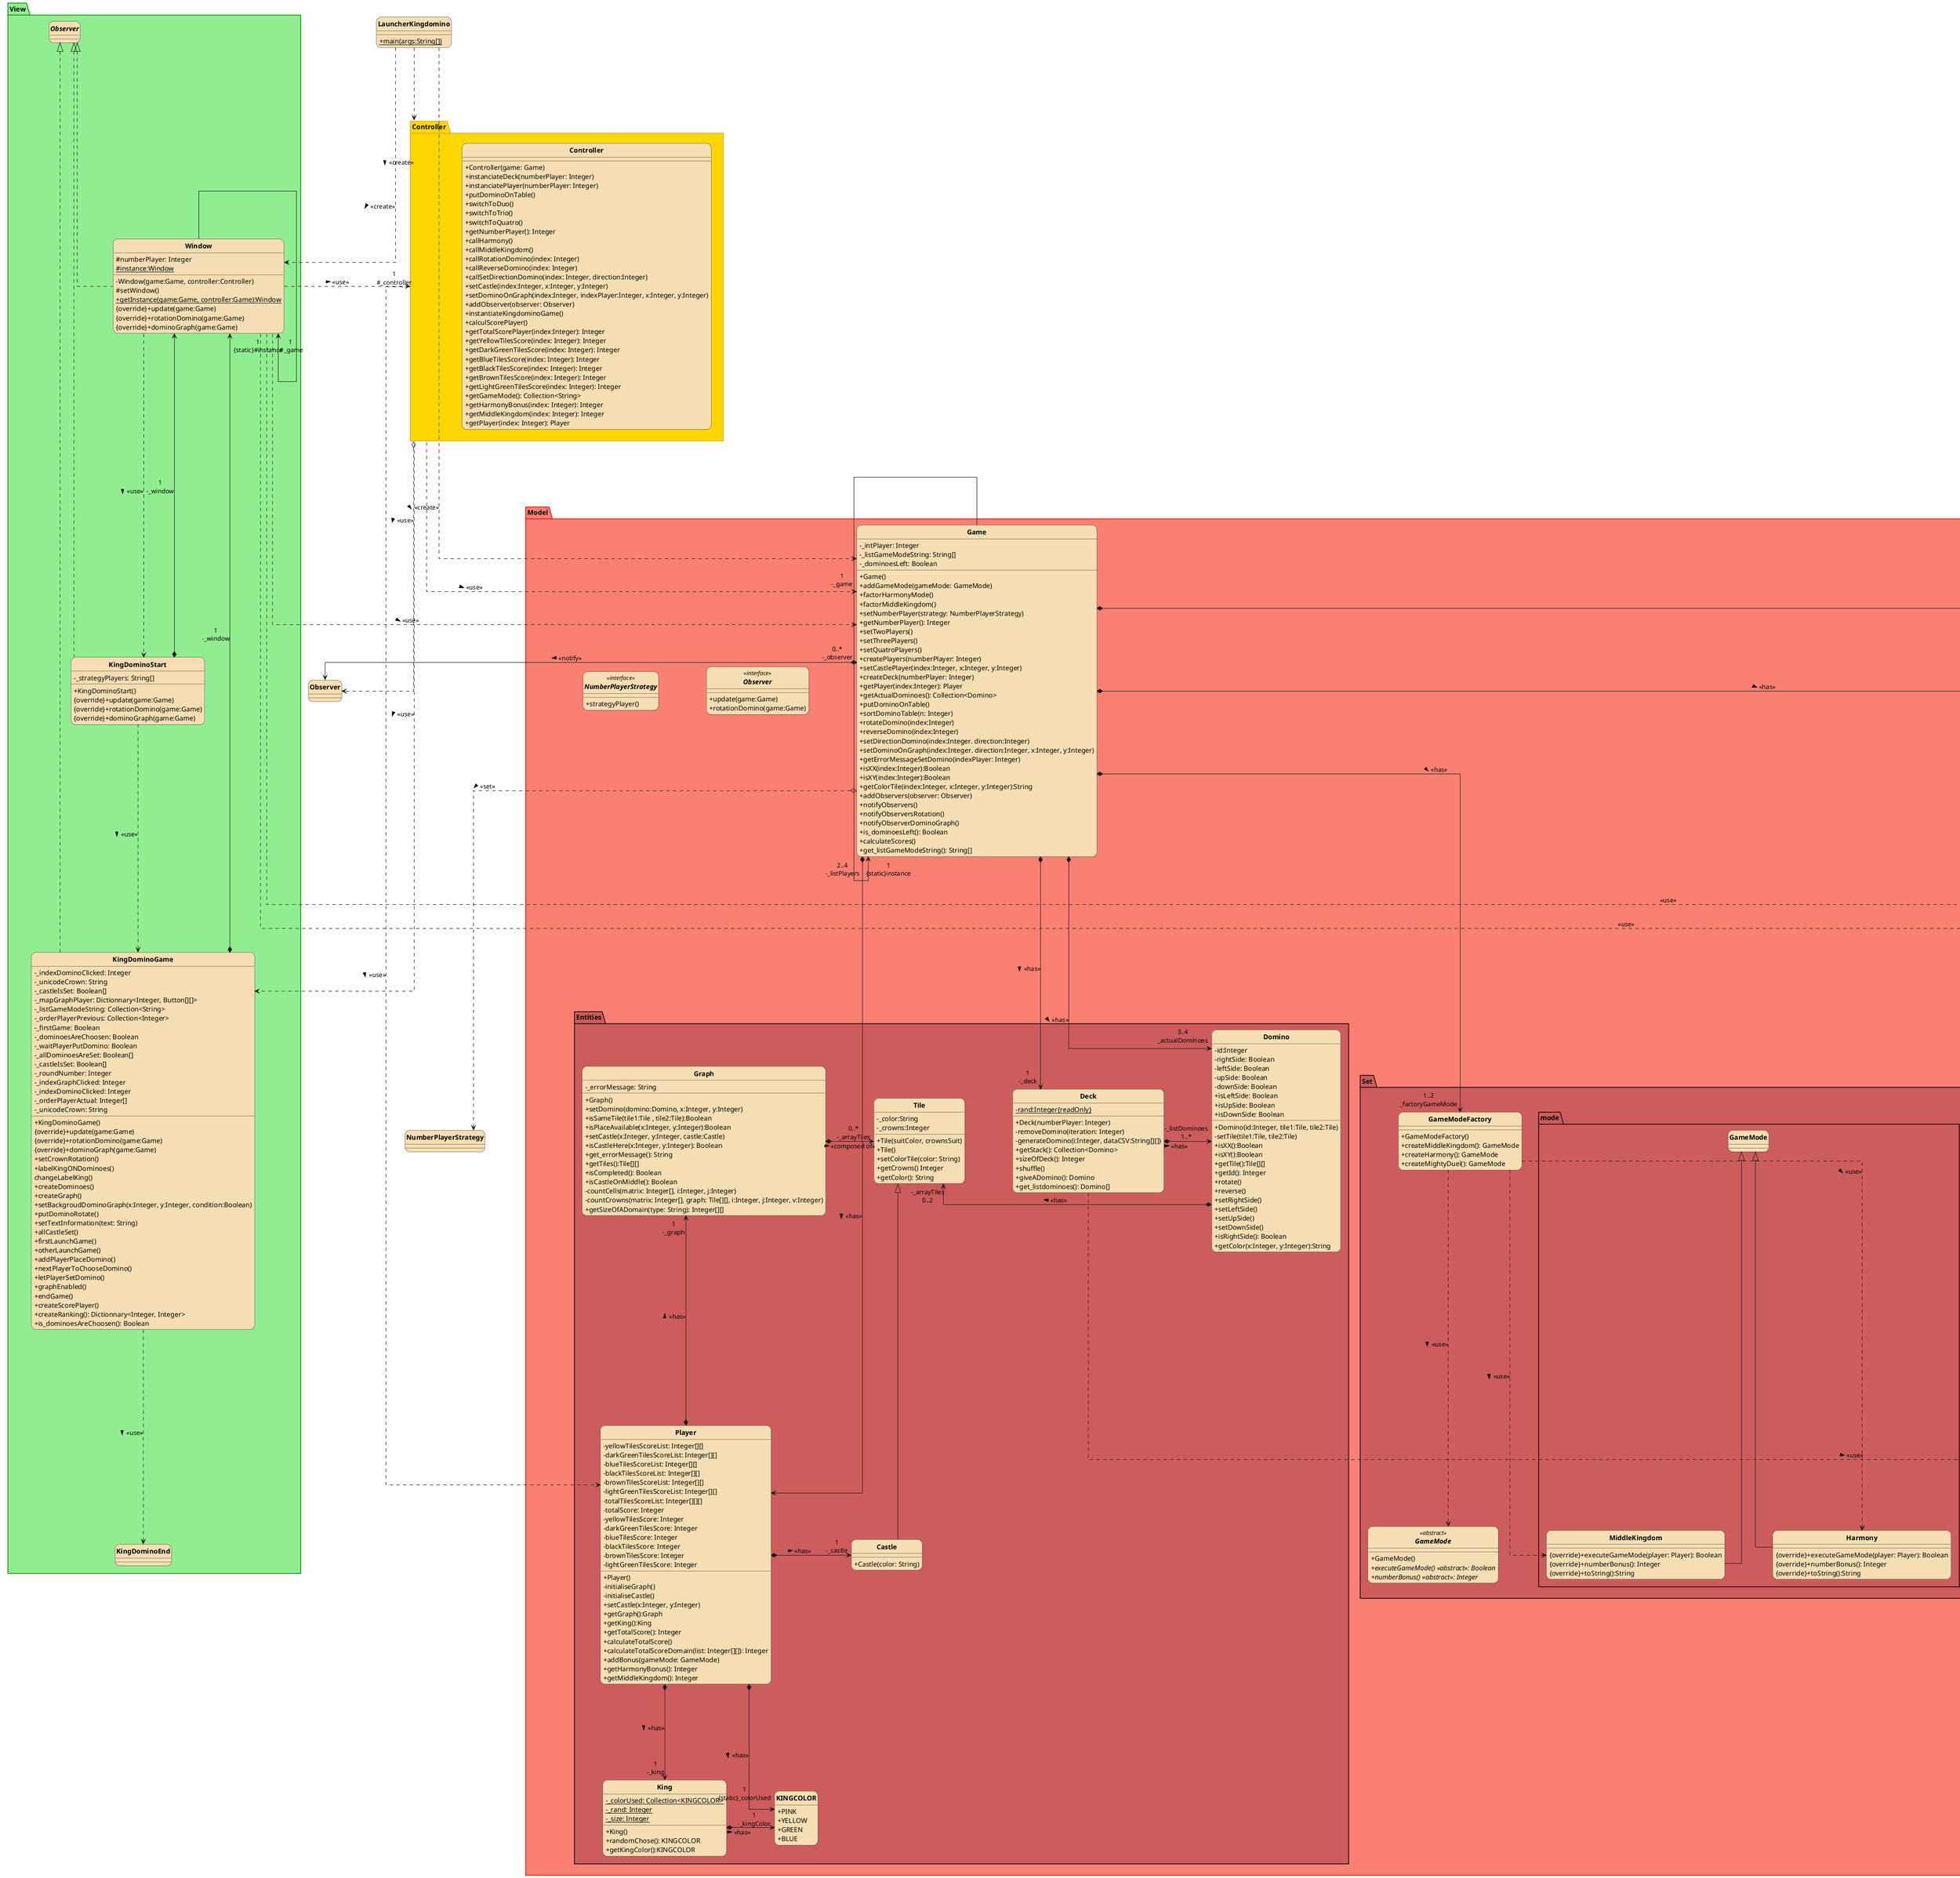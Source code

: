 @startuml
skinparam style strictuml
skinparam classAttributeIconSize 0
skinparam classFontStyle Bold
hide enum methods
skinparam roundcorner 20
skinparam linetype polyline
skinparam linetype ortho
skinparam classBackgroundColor #wheat
skinparam nodesep 100
skinparam ranksep 200

class LauncherKingdomino{
    +{static}main(args:String[])
}

package Utilities {
    class CSVReader{
        +CSVReader()
        {static}+readCSV(path:String):String[][]
    }

    class FontUtilities {
        +FontUtilities()
        {static}+setFont(path:String): Font
    }

}

package Model #salmon;line:red{

    class Game {
        '{static}-instance:Game'
        -_intPlayer: Integer
        -_listGameModeString: String[]
        -_dominoesLeft: Boolean
        '-Game()'
        +Game()
        '{static}+getInstance()'
        +addGameMode(gameMode: GameMode)
        +factorHarmonyMode()
        +factorMiddleKingdom()
        +setNumberPlayer(strategy: NumberPlayerStrategy)
        +getNumberPlayer(): Integer
        +setTwoPlayers()
        +setThreePlayers()
        +setQuatroPlayers()
        +createPlayers(numberPlayer: Integer)
        +setCastlePlayer(index:Integer, x:Integer, y:Integer)
        +createDeck(numberPlayer: Integer)
        +getPlayer(index:Integer): Player
        +getActualDominoes(): Collection<Domino>
        +putDominoOnTable()
        +sortDominoTable(n: Integer)
        +rotateDomino(index:Integer)
        +reverseDomino(index:Integer)
        +setDirectionDomino(index:Integer. direction:Integer)
        +setDominoOnGraph(index:Integer. direction:Integer, x:Integer, y:Integer)
        +getErrorMessageSetDomino(indexPlayer: Integer)
        +isXX(index:Integer):Boolean
        +isXY(index:Integer):Boolean
        +getColorTile(index:Integer, x:Integer, y:Integer):String
        +addObservers(observer: Observer)
        +notifyObservers()
        +notifyObserversRotation()
        +notifyObserverDominoGraph()
        +is_dominoesLeft(): Boolean
        +calculateScores()
        +get_listGameModeString(): String[]
    }

    interface Observer<<interface>>{
       +update(game:Game)
       +rotationDomino(game:Game)
    }

    package Entities #indianred{
        Graph *-> "0..*\n-_arrayTiles" Tile  : <<composed of>> >

        class Graph {
            -_errorMessage: String
            +Graph()
            +setDomino(domino:Domino, x:Integer, y:Integer)
            +isSameTile(tile1:Tile , tile2:Tile):Boolean
            +isPlaceAvailable(x:Integer, y:Integer):Boolean
            +setCastle(x:Integer, y:Integer, castle:Castle)
            +isCastleHere(x:Integer, y:Integer): Boolean
            +get_errorMessage(): String
            +getTiles():Tile[][]
            +isCompleted(): Boolean
            +isCastleOnMiddle(): Boolean
            -countCells(matrix: Integer[], i:Integer, j:Integer)
            -countCrowns(matrix: Integer[], graph: Tile[][], i:Integer, j:Integer, v:Integer)
            +getSizeOfADomain(type: String): Integer[][]
        }

        class King{
            {static}-_colorUsed: Collection<KINGCOLOR>
            {static}-_rand: Integer
            {static}-_size: Integer

            +King()
            +randomChose(): KINGCOLOR
            +getKingColor():KINGCOLOR
        }


        Deck *-> Domino : "-_listDominoes\n1..*" <<has>> >


        class Deck{
            {static}-rand:Integer{readOnly}
            +Deck(numberPlayer: Integer)
            -removeDomino(iteration: Integer)
            -generateDomino(i:Integer, dataCSV:String[][])
            +getStack(): Collection<Domino>
            +sizeOfDeck(): Integer
            +shuffle()
            +giveADomino(): Domino
            +get_listdominoes(): Domino[]
        }

        Domino *-l-> "-_arrayTiles\n0..2"  Tile : <<has>> >
        class Domino {
           -id:Integer
           -rightSide: Boolean
           -leftSide: Boolean
           -upSide: Boolean
           -downSide: Boolean
           +Domino(id:Integer, tile1:Tile, tile2:Tile)
           -setTile(tile1:Tile, tile2:Tile)
           +isXX():Boolean
           +isXY():Boolean
           +getTile():Tile[][]
           +getId(): Integer
           +rotate()
           +reverse()
           +setRightSide()
           +setLeftSide()
           +setUpSide()
           +setDownSide()
           +isRightSide(): Boolean
           +isLeftSide: Boolean
           +isUpSide: Boolean
           +isDownSide: Boolean
           +getColor(x:Integer, y:Integer):String
        }

        class Tile{
           -_color:String
           -_crowns:Integer
           +Tile(suitColor, crownsSuit)
           +Tile()
           +setColorTile(color: String)
           +getCrowns() Integer
           +getColor(): String
        }

        Player *--> "1\n-_graph" Graph : > <<has>>
        Player *-> "1\n-_king" King : > <<has>>
        Player *-l-> "1\n-_castle" Castle : > <<has>>
        class Player {
            -yellowTilesScoreList: Integer[][]
            -darkGreenTilesScoreList: Integer[][]
            -blueTilesScoreList: Integer[][]
            -blackTilesScoreList: Integer[][]
            -brownTilesScoreList: Integer[][]
            -lightGreenTilesScoreList: Integer[][]
            -totalTilesScoreList: Integer[][][]
            -totalScore: Integer
            -yellowTilesScore: Integer
            -darkGreenTilesScore: Integer
            -blueTilesScore: Integer
            -blackTilesScore: Integer
            -brownTilesScore: Integer
            -lightGreenTilesScore: Integer
            +Player()
            -initialiseGraph()
            -initialiseCastle()
            +setCastle(x:Integer, y:Integer)
            +getGraph():Graph
            +getKing():King
            +getTotalScore(): Integer
            +calculateTotalScore()
            +calculateTotalScoreDomain(list: Integer[][]): Integer
            +addBonus(gameMode: GameMode)
            +getHarmonyBonus(): Integer
            +getMiddleKingdom(): Integer
        }

        class Castle extends Tile{
            +Castle(color: String)
        }

        enum KINGCOLOR {
            +PINK
            +YELLOW
            +GREEN
            +BLUE
        }
        Player *--> "1\n{static}_colorUsed" KINGCOLOR: > <<has>>
    }


    package Set #indianred {

        class NumberPlayer{
            -_numberPlayers: Integer
            +NumberPlayer()
            +setStrategyPlayer(strategy: NumberPlayerStrategy)
            +setNumberPlayers(players: Integer)
            +getNumberPlayers(): Integer
            +getTwoPlayers(): Duo
            +getThreePlayers(): Trio
            +getQuatroPlayers(): Quatro
         }

        NumberPlayer o--> "-_strategy\n1"NumberPlayerStrategy: > <<choose>>

        package Number{
            class Duo implements NumberPlayerStrategy
            {
                {override}+setNumberPlayers(player: NumberPlayer)
                {override}+toString():String
            }

            class Trio implements NumberPlayerStrategy
            {
                {override}+setNumberPlayers(player: NumberPlayer)
                {override}+toString():String
            }

            class Quatro implements NumberPlayerStrategy
            {
                {override}+setNumberPlayers(player: NumberPlayer)
                {override}+toString():String
            }
        }

        GameModeFactory ..> GameMode : <<use>> >

        class GameModeFactory{
            +GameModeFactory()
            +createMiddleKingdom(): GameMode
            +createHarmony(): GameMode
            +createMightyDuel(): GameMode
        }

        abstract GameMode<<abstract>>{
            +GameMode()
            {abstract}+executeGameMode() <<abstract>>: Boolean
            {abstract}+numberBonus() <<abstract>>: Integer
        }


            package mode{
                class MiddleKingdom extends GameMode{
                    {override}+executeGameMode(player: Player): Boolean
                    {override}+numberBonus(): Integer
                    {override}+toString():String
                }

                class Harmony extends GameMode{
                    {override}+executeGameMode(player: Player): Boolean
                    {override}+numberBonus(): Integer
                    {override}+toString():String
                }

                GameModeFactory ..> MiddleKingdom: <<use>> >
                GameModeFactory ..> Harmony: <<use>> >
            }

    }

    interface NumberPlayerStrategy<<interface>>{
        +strategyPlayer()
    }
}

package View #lightgreen;line:green{
    Window ..> KingDominoStart : <<use>> >
    KingDominoStart ..> KingDominoGame : <<use>> >
    KingDominoGame ..> KingDominoEnd: <<use>> >

    class Window implements Observer
    {
        #numberPlayer: Integer
        {static}#instance:Window
        -Window(game:Game, controller:Controller)
        #setWindow()
        {static}+getInstance(game:Game, controller:Game):Window
        {override}+update(game:Game)
        {override}+rotationDomino(game:Game)
        {override}+dominoGraph(game:Game)
    }

    class KingDominoStart implements Observer
    {
        -_strategyPlayers: String[]
        +KingDominoStart()
        {override}+update(game:Game)
        {override}+rotationDomino(game:Game)
        {override}+dominoGraph(game:Game)
    }

    class KingDominoGame implements Observer
    {
        -_indexDominoClicked: Integer
        -_unicodeCrown: String
        -_castleIsSet: Boolean[]
        -_mapGraphPlayer: Dictionnary<Integer, Button[][]>
        -_listGameModeString: Collection<String>
        -_orderPlayerPrevious: Collection<Integer>
        -_firstGame: Boolean
        -_dominoesAreChoosen: Boolean
        -_waitPlayerPutDomino: Boolean
        -_allDominoesAreSet: Boolean[]
        -_castleIsSet: Boolean[]
        -_roundNumber: Integer
        -_indexGraphClicked: Integer
        -_indexDominoClicked: Integer
        -_orderPlayerActual: Integer[]
        -_unicodeCrown: String

        +KingDominoGame()
        {override}+update(game:Game)
        {override}+rotationDomino(game:Game)
        {override}+dominoGraph(game:Game)
        +setCrownRotation()
        +labelKingONDominoes()
        changeLabelKing()
        +createDominoes()
        +createGraph()
        +setBackgroudDominoGraph(x:Integer, y:Integer, condition:Boolean)
        +putDominoRotate()
        +setTextInformation(text: String)
        +allCastleSet()
        +firstLaunchGame()
        +otherLaunchGame()
        +addPlayerPlaceDomino()
        +nextPlayerToChooseDomino()
        +letPlayerSetDomino()
        +graphEnabled()
        +endGame()
        +createScorePlayer()
        +createRanking(): Dictionnary<Integer, Integer>
        +is_dominoesAreChoosen(): Boolean
    }
}

package Controller #gold;line:goldenrod {

    class Controller{
        +Controller(game: Game)
        +instanciateDeck(numberPlayer: Integer)
        +instanciatePlayer(numberPlayer: Integer)
        +putDominoOnTable()
        +switchToDuo()
        +switchToTrio()
        +switchToQuatro()
        +getNumberPlayer(): Integer
        +callHarmony()
        +callMiddleKingdom()
        +callRotationDomino(index: Integer)
        +callReverseDomino(index: Integer)
        +callSetDirectionDomino(index: Integer, direction:Integer)
        +setCastle(index:Integer, x:Integer, y:Integer)
        +setDominoOnGraph(index:Integer, indexPlayer:Integer, x:Integer, y:Integer)
        +addObserver(observer: Observer)
        +instantiateKingdominoGame()
        +calculScorePlayer()
        +getTotalScorePlayer(index:Integer): Integer
        +getYellowTilesScore(index: Integer): Integer
        +getDarkGreenTilesScore(index: Integer): Integer
        +getBlueTilesScore(index: Integer): Integer
        +getBlackTilesScore(index: Integer): Integer
        +getBrownTilesScore(index: Integer): Integer
        +getLightGreenTilesScore(index: Integer): Integer
        +getGameMode(): Collection<String>
        +getHarmonyBonus(index: Integer): Integer
        +getMiddleKingdom(index: Integer): Integer
        +getPlayer(index: Integer): Player
    }

}

Window -> "1\n{static}#instance"Window
Window .> "1\n #_controller\t"Controller : <<use>> >
Window .> Game : "1\n #_game" <<use>> >
Window  .> "1\n #_fontGermania"FontUtilities : <<use>>
Window  .> "1\n #_fontTimeless"FontUtilities : <<use>>

KingDominoStart *--> Window : "1\n-_window"
KingDominoGame *-> Window : "1\n-_window"

LauncherKingdomino ..> Window : <<create>> >
LauncherKingdomino ..> Controller : <<create>> >
LauncherKingdomino .> Game : <<create>> >

Game --> "1\n{static}instance" Game
Game  *--> "1\n-_listGameMode"GameMode : <<has>> >
Game  *--> "1\n-_numberplayer"NumberPlayer : <<has>> >
Game  *-> "1\n-_deck"Deck : <<has>> >
Game  *--> Player : "2..4\n-_listPlayers" <<has>> >
Game o..> NumberPlayerStrategy : <<set>> >
Game *-l-> Observer : "0..*\n-_observer"<<notify>> >
Game *--> "1..2\n_factoryGameMode"GameModeFactory : <<has>> >
Game *--> "3..4\n_actualDominoes"Domino : <<has>> >

NumberPlayer ..> Duo : <<use>> >
NumberPlayer ..> Trio : <<use>> >
NumberPlayer ..> Quatro : <<use>> >


Controller ..> "1\n-_game"Game : <<use>> >
Controller o..> Observer : <<use>> >
Controller .> Player : <<use>> >
Controller .> KingDominoGame : <<use>> >

King *-r-> "1\n-_kingColor" KINGCOLOR : <<has>> >

Deck .d.> CSVReader : <<use>> >

@enduml